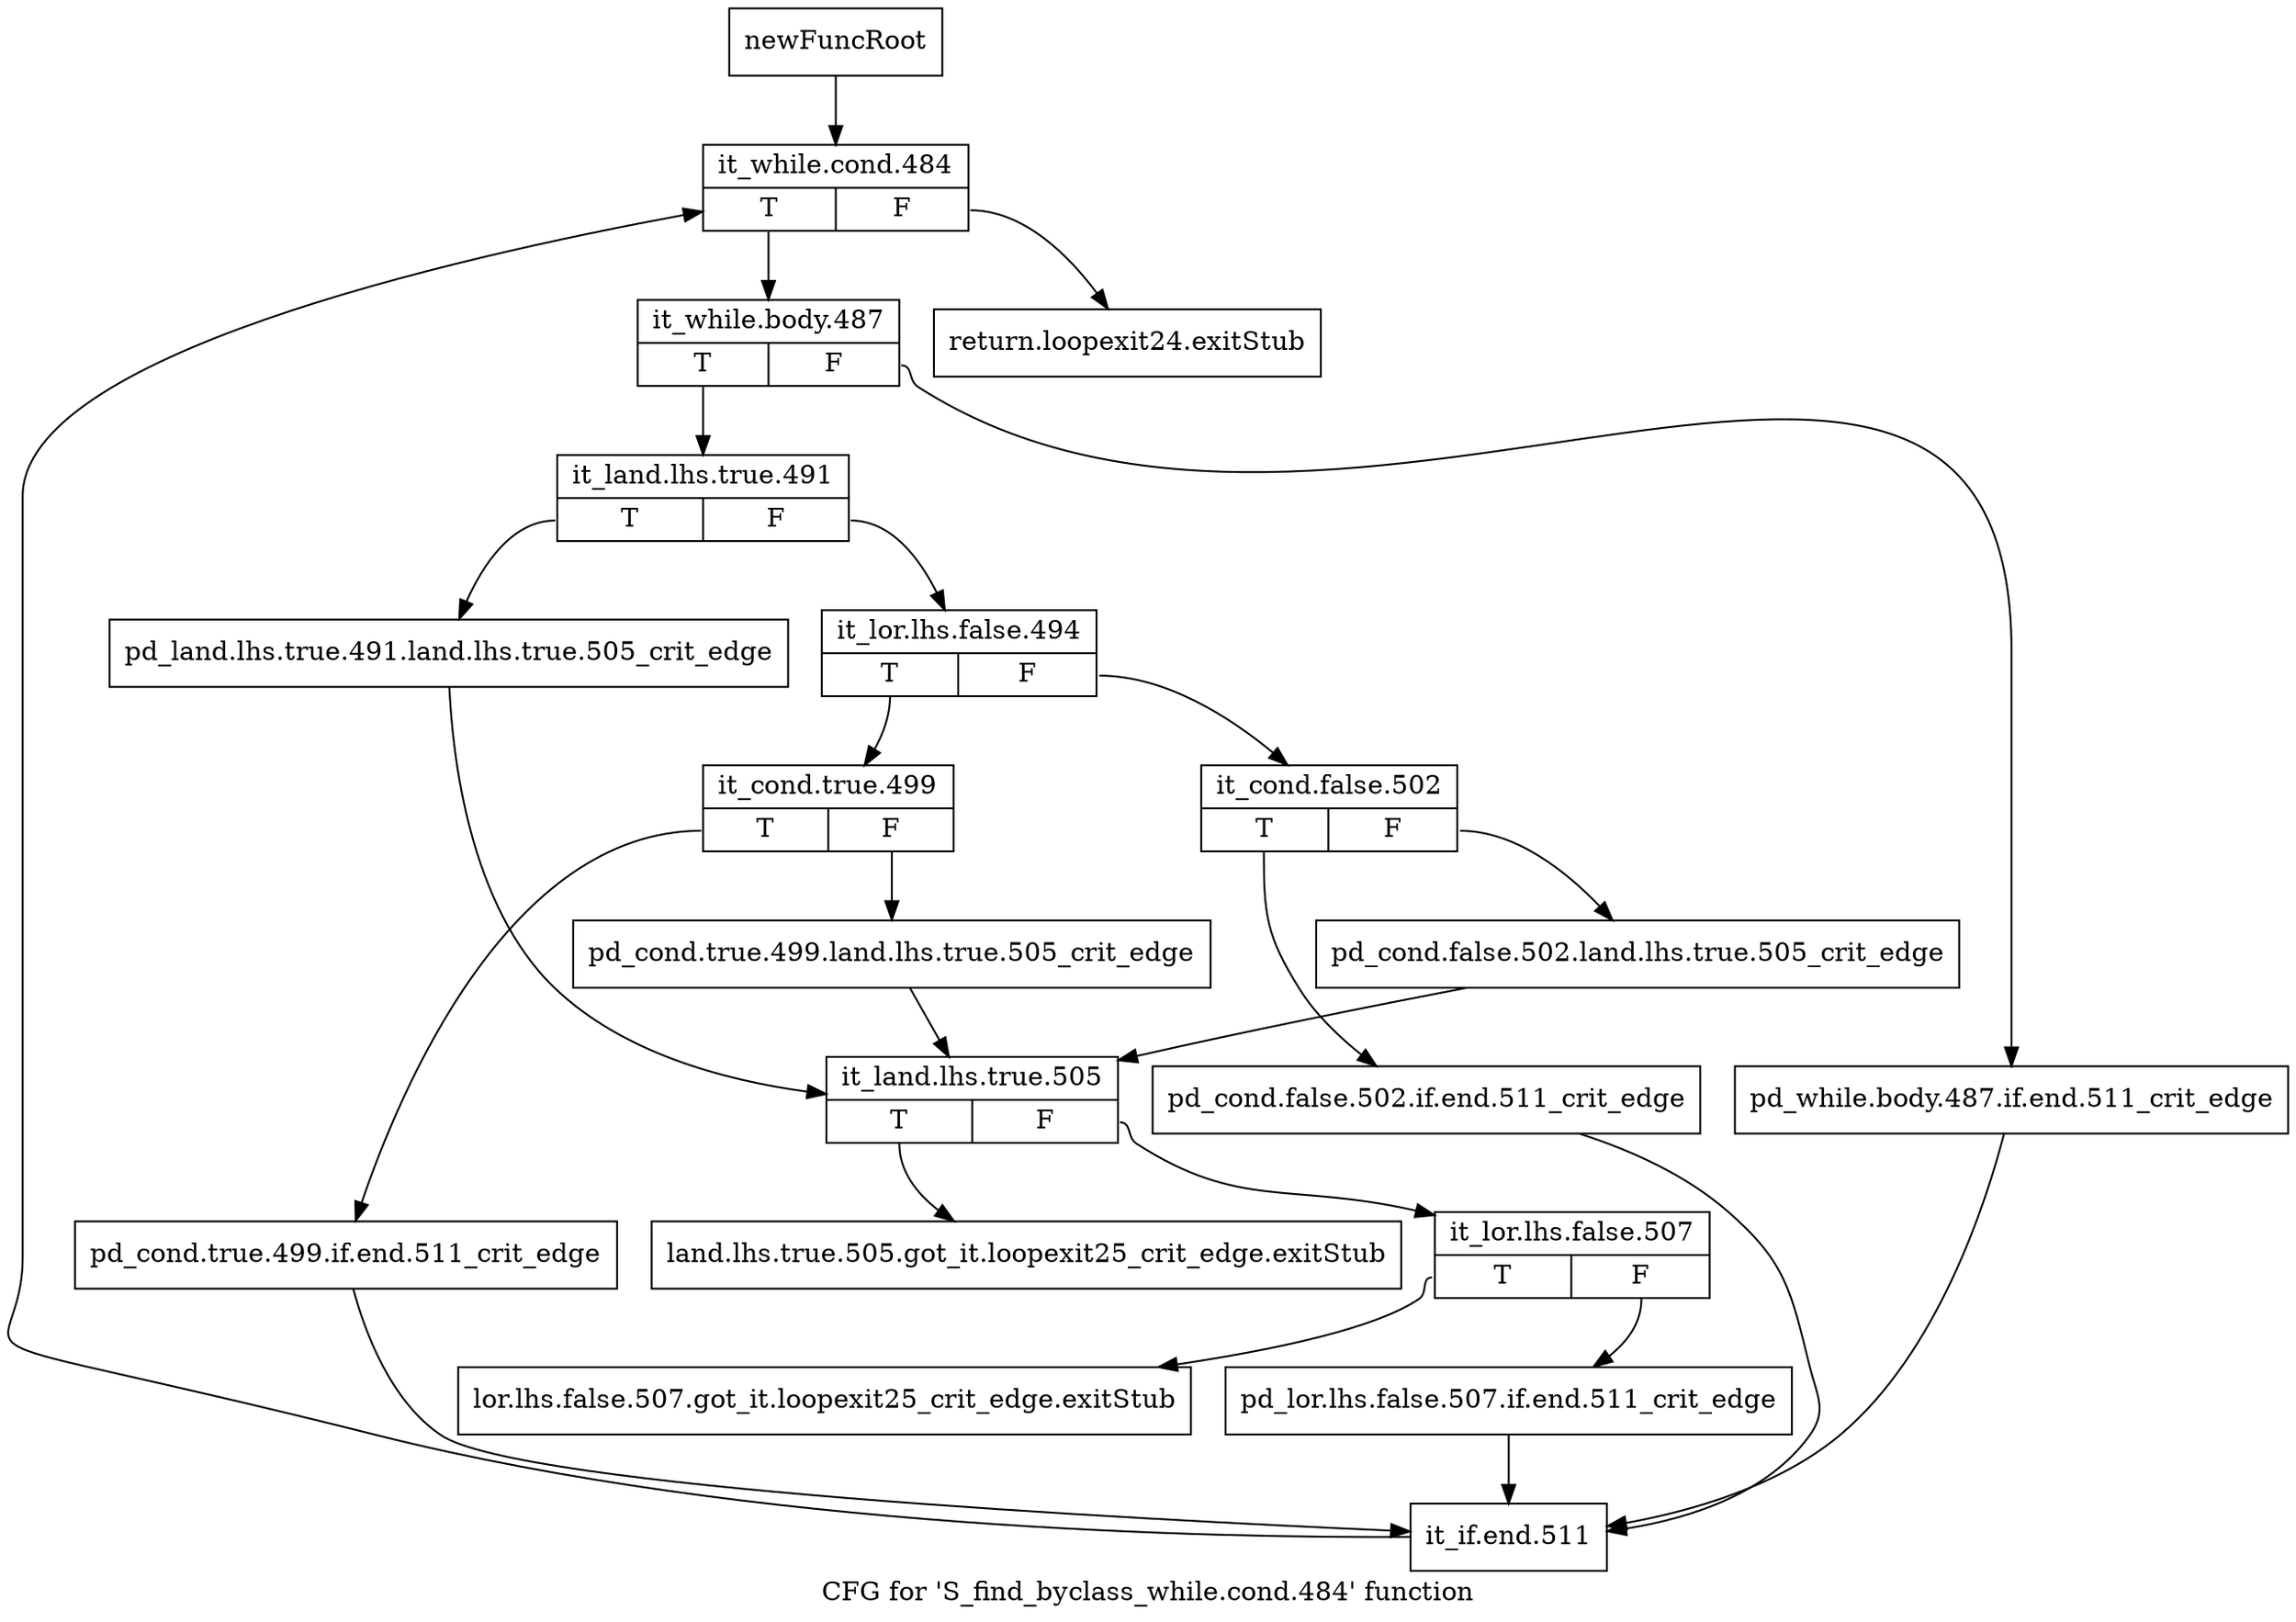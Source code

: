 digraph "CFG for 'S_find_byclass_while.cond.484' function" {
	label="CFG for 'S_find_byclass_while.cond.484' function";

	Node0x528d820 [shape=record,label="{newFuncRoot}"];
	Node0x528d820 -> Node0x528ea90;
	Node0x528d870 [shape=record,label="{return.loopexit24.exitStub}"];
	Node0x528e9f0 [shape=record,label="{land.lhs.true.505.got_it.loopexit25_crit_edge.exitStub}"];
	Node0x528ea40 [shape=record,label="{lor.lhs.false.507.got_it.loopexit25_crit_edge.exitStub}"];
	Node0x528ea90 [shape=record,label="{it_while.cond.484|{<s0>T|<s1>F}}"];
	Node0x528ea90:s0 -> Node0x528eae0;
	Node0x528ea90:s1 -> Node0x528d870;
	Node0x528eae0 [shape=record,label="{it_while.body.487|{<s0>T|<s1>F}}"];
	Node0x528eae0:s0 -> Node0x528eb80;
	Node0x528eae0:s1 -> Node0x528eb30;
	Node0x528eb30 [shape=record,label="{pd_while.body.487.if.end.511_crit_edge}"];
	Node0x528eb30 -> Node0x528ef40;
	Node0x528eb80 [shape=record,label="{it_land.lhs.true.491|{<s0>T|<s1>F}}"];
	Node0x528eb80:s0 -> Node0x528ee00;
	Node0x528eb80:s1 -> Node0x528ebd0;
	Node0x528ebd0 [shape=record,label="{it_lor.lhs.false.494|{<s0>T|<s1>F}}"];
	Node0x528ebd0:s0 -> Node0x528ed10;
	Node0x528ebd0:s1 -> Node0x528ec20;
	Node0x528ec20 [shape=record,label="{it_cond.false.502|{<s0>T|<s1>F}}"];
	Node0x528ec20:s0 -> Node0x528ecc0;
	Node0x528ec20:s1 -> Node0x528ec70;
	Node0x528ec70 [shape=record,label="{pd_cond.false.502.land.lhs.true.505_crit_edge}"];
	Node0x528ec70 -> Node0x528ee50;
	Node0x528ecc0 [shape=record,label="{pd_cond.false.502.if.end.511_crit_edge}"];
	Node0x528ecc0 -> Node0x528ef40;
	Node0x528ed10 [shape=record,label="{it_cond.true.499|{<s0>T|<s1>F}}"];
	Node0x528ed10:s0 -> Node0x528edb0;
	Node0x528ed10:s1 -> Node0x528ed60;
	Node0x528ed60 [shape=record,label="{pd_cond.true.499.land.lhs.true.505_crit_edge}"];
	Node0x528ed60 -> Node0x528ee50;
	Node0x528edb0 [shape=record,label="{pd_cond.true.499.if.end.511_crit_edge}"];
	Node0x528edb0 -> Node0x528ef40;
	Node0x528ee00 [shape=record,label="{pd_land.lhs.true.491.land.lhs.true.505_crit_edge}"];
	Node0x528ee00 -> Node0x528ee50;
	Node0x528ee50 [shape=record,label="{it_land.lhs.true.505|{<s0>T|<s1>F}}"];
	Node0x528ee50:s0 -> Node0x528e9f0;
	Node0x528ee50:s1 -> Node0x528eea0;
	Node0x528eea0 [shape=record,label="{it_lor.lhs.false.507|{<s0>T|<s1>F}}"];
	Node0x528eea0:s0 -> Node0x528ea40;
	Node0x528eea0:s1 -> Node0x528eef0;
	Node0x528eef0 [shape=record,label="{pd_lor.lhs.false.507.if.end.511_crit_edge}"];
	Node0x528eef0 -> Node0x528ef40;
	Node0x528ef40 [shape=record,label="{it_if.end.511}"];
	Node0x528ef40 -> Node0x528ea90;
}
